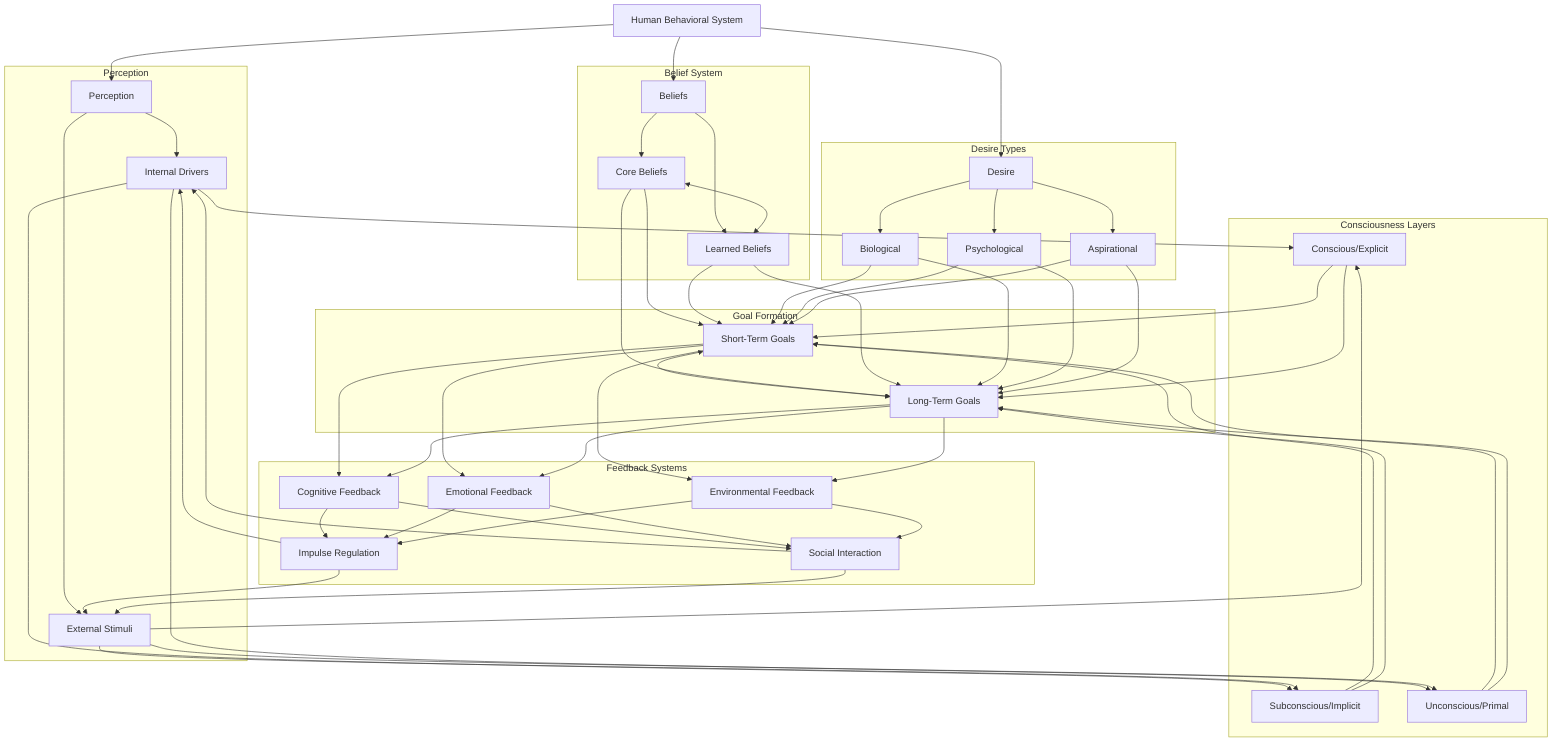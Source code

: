 flowchart TD
    HBS[Human Behavioral System] --> P[Perception]
    HBS --> B[Beliefs]
    HBS --> D[Desire]
    
    subgraph Perception
        P --> INT[Internal Drivers]
        P --> EXT[External Stimuli]
    end
    
    subgraph "Consciousness Layers"
        CON[Conscious/Explicit]
        SUB[Subconscious/Implicit] 
        UNC[Unconscious/Primal]
    end
    
    subgraph "Belief System"
        B --> CB[Core Beliefs]
        B --> LB[Learned Beliefs]
        CB <--> LB
    end
    
    subgraph "Desire Types"
        D --> BD[Biological]
        D --> PD[Psychological] 
        D --> AD[Aspirational]
    end
    
    subgraph "Goal Formation"
        STG[Short-Term Goals]
        LTG[Long-Term Goals]
        STG <--> LTG
    end
    
    subgraph "Feedback Systems"
        CF[Cognitive Feedback]
        EF[Emotional Feedback]
        ENF[Environmental Feedback]
        IR[Impulse Regulation]
        SI[Social Interaction]
    end

    INT & EXT --> CON & SUB & UNC
    CON & SUB & UNC --> STG & LTG
    CB & LB --> STG & LTG
    BD & PD & AD --> STG & LTG
    
    STG & LTG --> CF & EF & ENF
    CF & EF & ENF --> IR & SI
    IR & SI --> INT & EXT